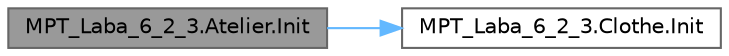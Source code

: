 digraph "MPT_Laba_6_2_3.Atelier.Init"
{
 // LATEX_PDF_SIZE
  bgcolor="transparent";
  edge [fontname=Helvetica,fontsize=10,labelfontname=Helvetica,labelfontsize=10];
  node [fontname=Helvetica,fontsize=10,shape=box,height=0.2,width=0.4];
  rankdir="LR";
  Node1 [id="Node000001",label="MPT_Laba_6_2_3.Atelier.Init",height=0.2,width=0.4,color="gray40", fillcolor="grey60", style="filled", fontcolor="black",tooltip=" "];
  Node1 -> Node2 [id="edge1_Node000001_Node000002",color="steelblue1",style="solid",tooltip=" "];
  Node2 [id="Node000002",label="MPT_Laba_6_2_3.Clothe.Init",height=0.2,width=0.4,color="grey40", fillcolor="white", style="filled",URL="$class_m_p_t___laba__6__2__3_1_1_clothe.html#a3a221c35da4e7a04104f969727d39ca7",tooltip="Инициализация"];
}
